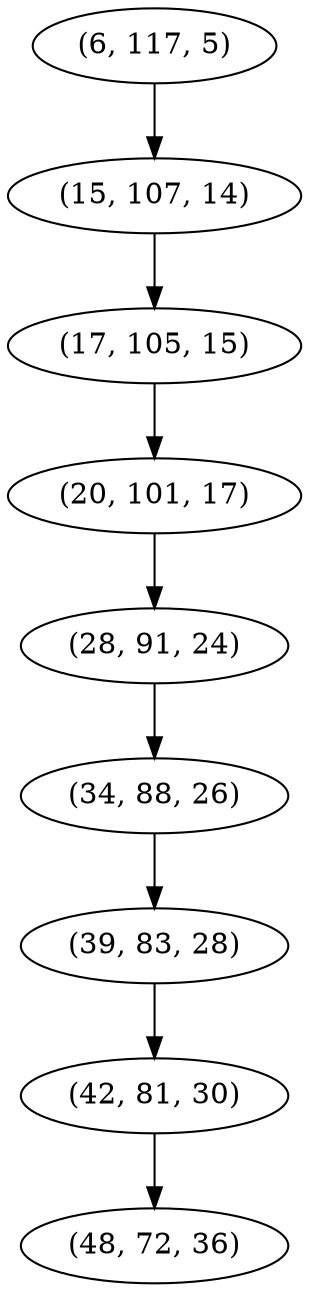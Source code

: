 digraph tree {
    "(6, 117, 5)";
    "(15, 107, 14)";
    "(17, 105, 15)";
    "(20, 101, 17)";
    "(28, 91, 24)";
    "(34, 88, 26)";
    "(39, 83, 28)";
    "(42, 81, 30)";
    "(48, 72, 36)";
    "(6, 117, 5)" -> "(15, 107, 14)";
    "(15, 107, 14)" -> "(17, 105, 15)";
    "(17, 105, 15)" -> "(20, 101, 17)";
    "(20, 101, 17)" -> "(28, 91, 24)";
    "(28, 91, 24)" -> "(34, 88, 26)";
    "(34, 88, 26)" -> "(39, 83, 28)";
    "(39, 83, 28)" -> "(42, 81, 30)";
    "(42, 81, 30)" -> "(48, 72, 36)";
}
